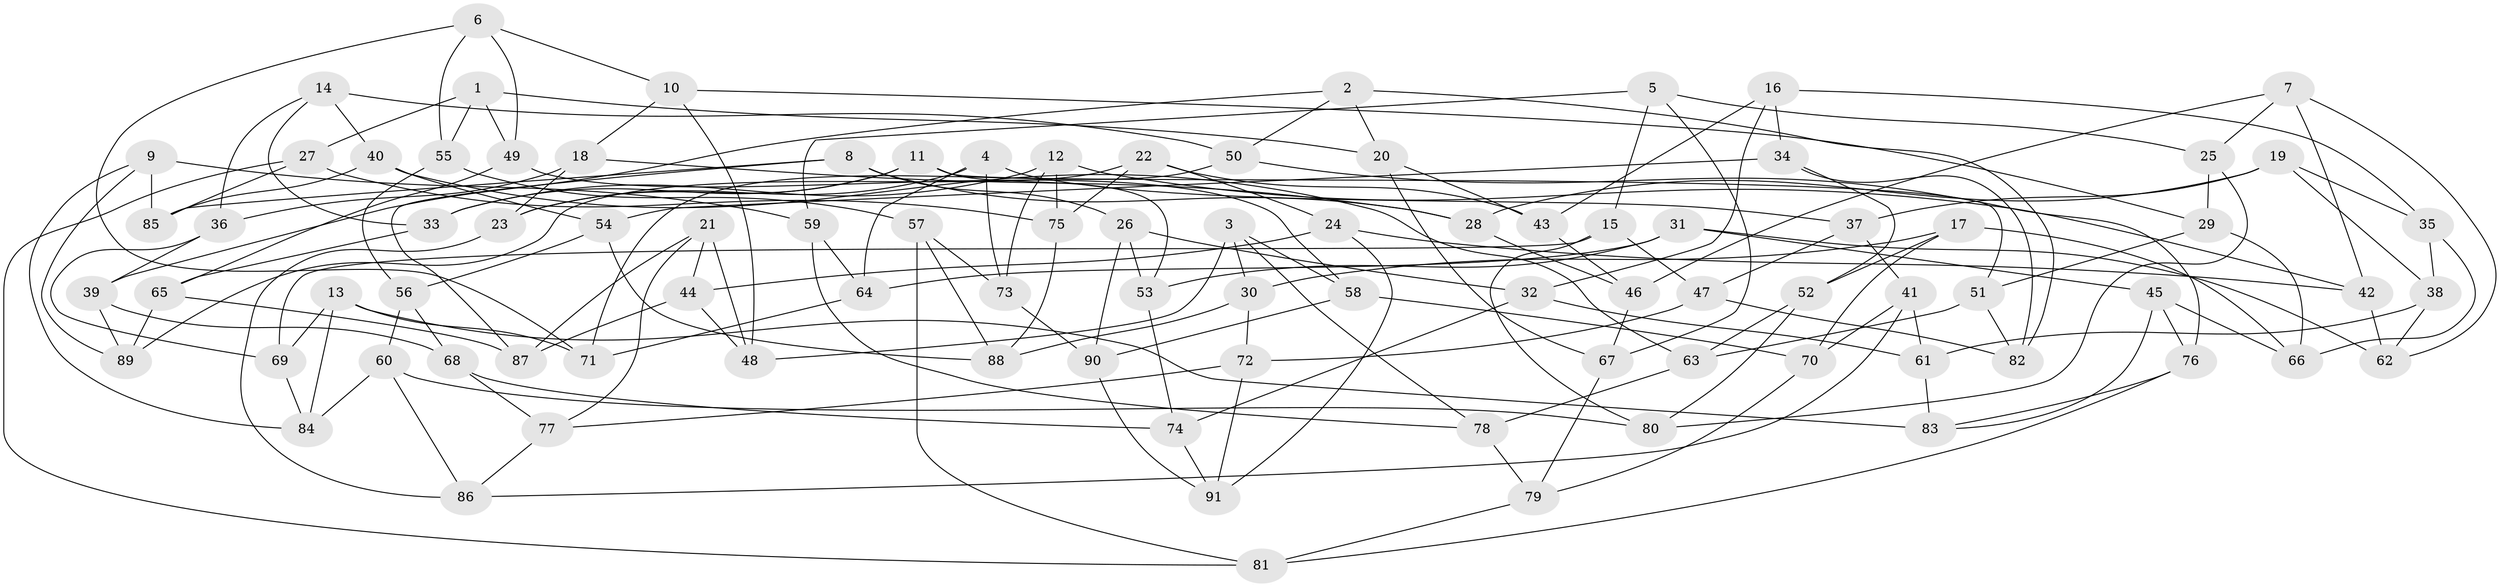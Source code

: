 // Generated by graph-tools (version 1.1) at 2025/03/03/09/25 03:03:04]
// undirected, 91 vertices, 182 edges
graph export_dot {
graph [start="1"]
  node [color=gray90,style=filled];
  1;
  2;
  3;
  4;
  5;
  6;
  7;
  8;
  9;
  10;
  11;
  12;
  13;
  14;
  15;
  16;
  17;
  18;
  19;
  20;
  21;
  22;
  23;
  24;
  25;
  26;
  27;
  28;
  29;
  30;
  31;
  32;
  33;
  34;
  35;
  36;
  37;
  38;
  39;
  40;
  41;
  42;
  43;
  44;
  45;
  46;
  47;
  48;
  49;
  50;
  51;
  52;
  53;
  54;
  55;
  56;
  57;
  58;
  59;
  60;
  61;
  62;
  63;
  64;
  65;
  66;
  67;
  68;
  69;
  70;
  71;
  72;
  73;
  74;
  75;
  76;
  77;
  78;
  79;
  80;
  81;
  82;
  83;
  84;
  85;
  86;
  87;
  88;
  89;
  90;
  91;
  1 -- 27;
  1 -- 20;
  1 -- 55;
  1 -- 49;
  2 -- 82;
  2 -- 39;
  2 -- 50;
  2 -- 20;
  3 -- 78;
  3 -- 48;
  3 -- 30;
  3 -- 58;
  4 -- 37;
  4 -- 64;
  4 -- 23;
  4 -- 73;
  5 -- 67;
  5 -- 59;
  5 -- 15;
  5 -- 25;
  6 -- 71;
  6 -- 10;
  6 -- 49;
  6 -- 55;
  7 -- 46;
  7 -- 62;
  7 -- 25;
  7 -- 42;
  8 -- 87;
  8 -- 26;
  8 -- 85;
  8 -- 28;
  9 -- 89;
  9 -- 85;
  9 -- 84;
  9 -- 59;
  10 -- 48;
  10 -- 29;
  10 -- 18;
  11 -- 23;
  11 -- 33;
  11 -- 53;
  11 -- 51;
  12 -- 33;
  12 -- 75;
  12 -- 73;
  12 -- 42;
  13 -- 84;
  13 -- 83;
  13 -- 71;
  13 -- 69;
  14 -- 33;
  14 -- 36;
  14 -- 40;
  14 -- 50;
  15 -- 47;
  15 -- 80;
  15 -- 69;
  16 -- 35;
  16 -- 34;
  16 -- 32;
  16 -- 43;
  17 -- 66;
  17 -- 30;
  17 -- 70;
  17 -- 52;
  18 -- 28;
  18 -- 36;
  18 -- 23;
  19 -- 38;
  19 -- 35;
  19 -- 28;
  19 -- 37;
  20 -- 43;
  20 -- 67;
  21 -- 44;
  21 -- 77;
  21 -- 87;
  21 -- 48;
  22 -- 43;
  22 -- 89;
  22 -- 75;
  22 -- 24;
  23 -- 86;
  24 -- 42;
  24 -- 44;
  24 -- 91;
  25 -- 29;
  25 -- 80;
  26 -- 90;
  26 -- 32;
  26 -- 53;
  27 -- 85;
  27 -- 75;
  27 -- 81;
  28 -- 46;
  29 -- 51;
  29 -- 66;
  30 -- 88;
  30 -- 72;
  31 -- 62;
  31 -- 64;
  31 -- 45;
  31 -- 53;
  32 -- 74;
  32 -- 61;
  33 -- 65;
  34 -- 52;
  34 -- 82;
  34 -- 54;
  35 -- 66;
  35 -- 38;
  36 -- 69;
  36 -- 39;
  37 -- 41;
  37 -- 47;
  38 -- 62;
  38 -- 61;
  39 -- 89;
  39 -- 68;
  40 -- 63;
  40 -- 85;
  40 -- 54;
  41 -- 61;
  41 -- 70;
  41 -- 86;
  42 -- 62;
  43 -- 46;
  44 -- 48;
  44 -- 87;
  45 -- 66;
  45 -- 76;
  45 -- 83;
  46 -- 67;
  47 -- 72;
  47 -- 82;
  49 -- 65;
  49 -- 58;
  50 -- 71;
  50 -- 76;
  51 -- 82;
  51 -- 63;
  52 -- 63;
  52 -- 80;
  53 -- 74;
  54 -- 88;
  54 -- 56;
  55 -- 57;
  55 -- 56;
  56 -- 60;
  56 -- 68;
  57 -- 81;
  57 -- 88;
  57 -- 73;
  58 -- 70;
  58 -- 90;
  59 -- 78;
  59 -- 64;
  60 -- 86;
  60 -- 80;
  60 -- 84;
  61 -- 83;
  63 -- 78;
  64 -- 71;
  65 -- 87;
  65 -- 89;
  67 -- 79;
  68 -- 74;
  68 -- 77;
  69 -- 84;
  70 -- 79;
  72 -- 91;
  72 -- 77;
  73 -- 90;
  74 -- 91;
  75 -- 88;
  76 -- 81;
  76 -- 83;
  77 -- 86;
  78 -- 79;
  79 -- 81;
  90 -- 91;
}
